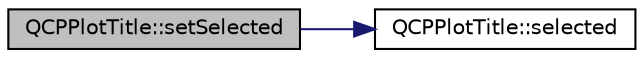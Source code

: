 digraph "QCPPlotTitle::setSelected"
{
  edge [fontname="Helvetica",fontsize="10",labelfontname="Helvetica",labelfontsize="10"];
  node [fontname="Helvetica",fontsize="10",shape=record];
  rankdir="LR";
  Node86 [label="QCPPlotTitle::setSelected",height=0.2,width=0.4,color="black", fillcolor="grey75", style="filled", fontcolor="black"];
  Node86 -> Node87 [color="midnightblue",fontsize="10",style="solid",fontname="Helvetica"];
  Node87 [label="QCPPlotTitle::selected",height=0.2,width=0.4,color="black", fillcolor="white", style="filled",URL="$da/de4/class_q_c_p_plot_title.html#a60c91808dbd29640429549947a38f191"];
}
